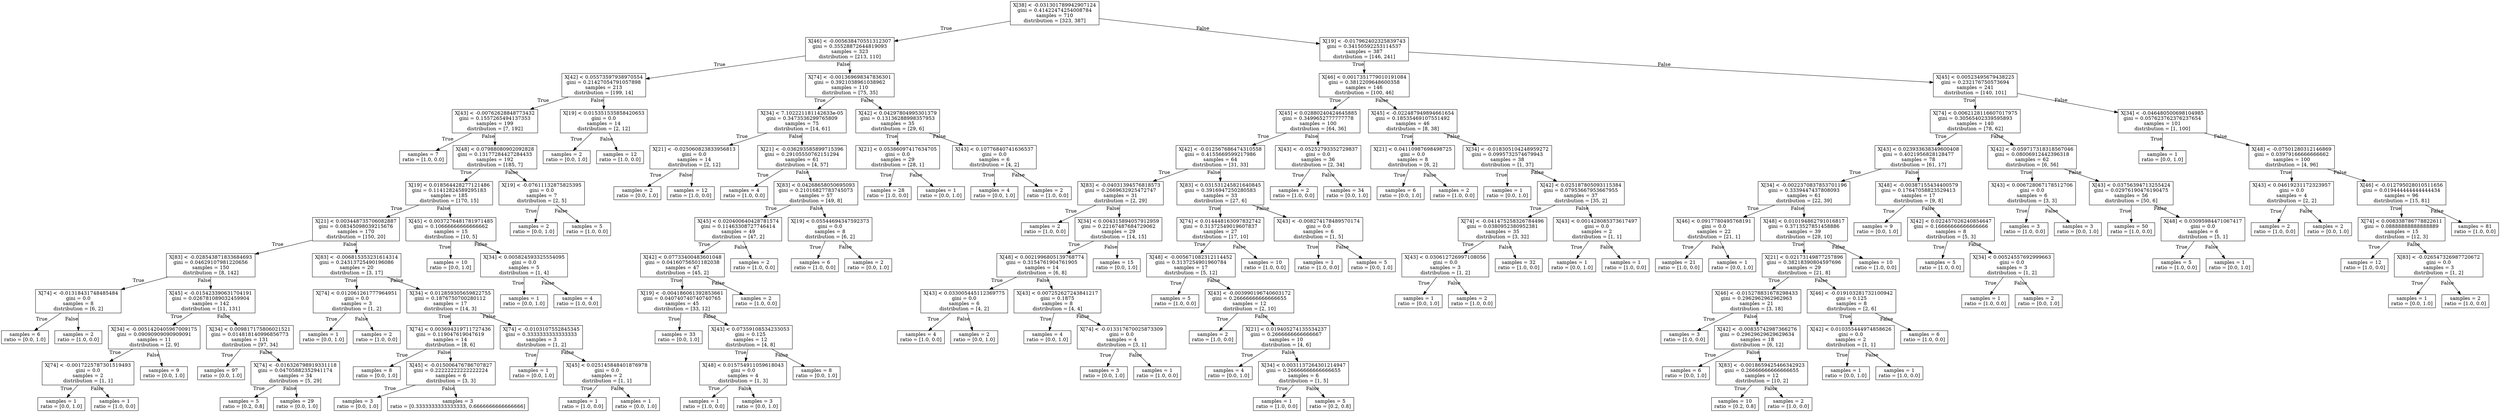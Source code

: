 digraph Tree {
node [shape=box];
9697354961 [label="X[38] < -0.031301789942907124
gini = 0.41422474254008784
samples = 710
distribution = [323, 387]"];
9309500117 [label="X[46] < -0.005638470551312307
gini = 0.35528872644819093
samples = 323
distribution = [213, 110]"];
9697354961 -> 9309500117 [labeldistance=8, labelangle=30, xlabel="True"]
8370987661 [label="X[19] < -0.017962402325839743
gini = 0.34150592253114537
samples = 387
distribution = [146, 241]"];
9697354961 -> 8370987661 [labeldistance=8, labelangle=-30, xlabel="False"]
6320115677 [label="X[42] < 0.05573597938970554
gini = 0.21427054791057898
samples = 213
distribution = [199, 14]"];
9309500117 -> 6320115677 [labeldistance=8, labelangle=30, xlabel="True"]
2699887270 [label="X[74] < -0.001369698347836301
gini = 0.3921038961038962
samples = 110
distribution = [75, 35]"];
9309500117 -> 2699887270 [labeldistance=8, labelangle=-30, xlabel="False"]
5296710795 [label="X[46] < 0.0017351779010191084
gini = 0.3812209648600358
samples = 146
distribution = [100, 46]"];
8370987661 -> 5296710795 [labeldistance=8, labelangle=30, xlabel="True"]
2232285036 [label="X[45] < 0.00523495679438225
gini = 0.232176750573694
samples = 241
distribution = [140, 101]"];
8370987661 -> 2232285036 [labeldistance=8, labelangle=-30, xlabel="False"]
6583444930 [label="X[43] < -0.00762628848773432
gini = 0.1557265494137353
samples = 199
distribution = [7, 192]"];
6320115677 -> 6583444930 [labeldistance=8, labelangle=30, xlabel="True"]
1311570307 [label="X[19] < 0.015351535858420653
gini = 0.0
samples = 14
distribution = [2, 12]"];
6320115677 -> 1311570307 [labeldistance=8, labelangle=-30, xlabel="False"]
8982597239 [label="X[34] < 7.102221181142633e-05
gini = 0.3473536299765809
samples = 75
distribution = [14, 61]"];
2699887270 -> 8982597239 [labeldistance=8, labelangle=30, xlabel="True"]
1955345537 [label="X[42] < 0.04297804995301379
gini = 0.13136288998357953
samples = 35
distribution = [29, 6]"];
2699887270 -> 1955345537 [labeldistance=8, labelangle=-30, xlabel="False"]
8106906538 [label="X[45] < 0.02880240424645885
gini = 0.3499652777777778
samples = 100
distribution = [64, 36]"];
5296710795 -> 8106906538 [labeldistance=8, labelangle=30, xlabel="True"]
7292076361 [label="X[45] < -0.022487949894661654
gini = 0.18535469107551492
samples = 46
distribution = [8, 38]"];
5296710795 -> 7292076361 [labeldistance=8, labelangle=-30, xlabel="False"]
5419627962 [label="X[74] < 0.0062128116607017975
gini = 0.30565402339595893
samples = 140
distribution = [78, 62]"];
2232285036 -> 5419627962 [labeldistance=8, labelangle=30, xlabel="True"]
1116402431 [label="X[34] < -0.046480500698104985
gini = 0.057623762376237654
samples = 101
distribution = [1, 100]"];
2232285036 -> 1116402431 [labeldistance=8, labelangle=-30, xlabel="False"]
5278201677 [label="samples = 7
ratio = [1.0, 0.0]"];
6583444930 -> 5278201677 [labeldistance=8, labelangle=30, xlabel="True"]
9904586976 [label="X[48] < 0.07988080902092828
gini = 0.13177284427284433
samples = 192
distribution = [185, 7]"];
6583444930 -> 9904586976 [labeldistance=8, labelangle=-30, xlabel="False"]
5759234471 [label="samples = 2
ratio = [0.0, 1.0]"];
1311570307 -> 5759234471 [labeldistance=8, labelangle=30, xlabel="True"]
4745927824 [label="samples = 12
ratio = [1.0, 0.0]"];
1311570307 -> 4745927824 [labeldistance=8, labelangle=-30, xlabel="False"]
7271954644 [label="X[21] < -0.025060823833956813
gini = 0.0
samples = 14
distribution = [2, 12]"];
8982597239 -> 7271954644 [labeldistance=8, labelangle=30, xlabel="True"]
1977515194 [label="X[21] < -0.036293585899715396
gini = 0.29105550762151294
samples = 61
distribution = [4, 57]"];
8982597239 -> 1977515194 [labeldistance=8, labelangle=-30, xlabel="False"]
4642197907 [label="X[21] < 0.05386097417634705
gini = 0.0
samples = 29
distribution = [28, 1]"];
1955345537 -> 4642197907 [labeldistance=8, labelangle=30, xlabel="True"]
7049001493 [label="X[43] < 0.10776840741636537
gini = 0.0
samples = 6
distribution = [4, 2]"];
1955345537 -> 7049001493 [labeldistance=8, labelangle=-30, xlabel="False"]
5659161352 [label="X[42] < -0.012567686474310558
gini = 0.4155669599217986
samples = 64
distribution = [31, 33]"];
8106906538 -> 5659161352 [labeldistance=8, labelangle=30, xlabel="True"]
2439622619 [label="X[43] < -0.05252793352729837
gini = 0.0
samples = 36
distribution = [2, 34]"];
8106906538 -> 2439622619 [labeldistance=8, labelangle=-30, xlabel="False"]
3980491761 [label="X[21] < 0.04110987698498725
gini = 0.0
samples = 8
distribution = [6, 2]"];
7292076361 -> 3980491761 [labeldistance=8, labelangle=30, xlabel="True"]
4034047118 [label="X[34] < -0.018305104248959272
gini = 0.0995732574679943
samples = 38
distribution = [1, 37]"];
7292076361 -> 4034047118 [labeldistance=8, labelangle=-30, xlabel="False"]
8055556030 [label="X[43] < 0.023933638349600408
gini = 0.4021956828128477
samples = 78
distribution = [61, 17]"];
5419627962 -> 8055556030 [labeldistance=8, labelangle=30, xlabel="True"]
2982979741 [label="X[42] < -0.059717318318567046
gini = 0.08006912442396318
samples = 62
distribution = [6, 56]"];
5419627962 -> 2982979741 [labeldistance=8, labelangle=-30, xlabel="False"]
9421518487 [label="samples = 1
ratio = [0.0, 1.0]"];
1116402431 -> 9421518487 [labeldistance=8, labelangle=30, xlabel="True"]
8854238082 [label="X[48] < -0.07501280312146869
gini = 0.03979166666666662
samples = 100
distribution = [4, 96]"];
1116402431 -> 8854238082 [labeldistance=8, labelangle=-30, xlabel="False"]
2139027119 [label="X[19] < 0.018564428277121486
gini = 0.11412824589295183
samples = 185
distribution = [170, 15]"];
9904586976 -> 2139027119 [labeldistance=8, labelangle=30, xlabel="True"]
9303285822 [label="X[19] < -0.07611132875825395
gini = 0.0
samples = 7
distribution = [2, 5]"];
9904586976 -> 9303285822 [labeldistance=8, labelangle=-30, xlabel="False"]
9691572571 [label="samples = 2
ratio = [0.0, 1.0]"];
7271954644 -> 9691572571 [labeldistance=8, labelangle=30, xlabel="True"]
6124453431 [label="samples = 12
ratio = [1.0, 0.0]"];
7271954644 -> 6124453431 [labeldistance=8, labelangle=-30, xlabel="False"]
6704841644 [label="samples = 4
ratio = [1.0, 0.0]"];
1977515194 -> 6704841644 [labeldistance=8, labelangle=30, xlabel="True"]
4712367625 [label="X[83] < 0.04268658050695093
gini = 0.21016827783745073
samples = 57
distribution = [49, 8]"];
1977515194 -> 4712367625 [labeldistance=8, labelangle=-30, xlabel="False"]
1546696950 [label="samples = 28
ratio = [1.0, 0.0]"];
4642197907 -> 1546696950 [labeldistance=8, labelangle=30, xlabel="True"]
9333798503 [label="samples = 1
ratio = [0.0, 1.0]"];
4642197907 -> 9333798503 [labeldistance=8, labelangle=-30, xlabel="False"]
4877520294 [label="samples = 4
ratio = [0.0, 1.0]"];
7049001493 -> 4877520294 [labeldistance=8, labelangle=30, xlabel="True"]
6587537178 [label="samples = 2
ratio = [1.0, 0.0]"];
7049001493 -> 6587537178 [labeldistance=8, labelangle=-30, xlabel="False"]
4226113732 [label="X[83] < -0.04031394576818573
gini = 0.2669632925472747
samples = 31
distribution = [2, 29]"];
5659161352 -> 4226113732 [labeldistance=8, labelangle=30, xlabel="True"]
8184602688 [label="X[83] < 0.031531245821640845
gini = 0.3916947250280583
samples = 33
distribution = [27, 6]"];
5659161352 -> 8184602688 [labeldistance=8, labelangle=-30, xlabel="False"]
1594312071 [label="samples = 2
ratio = [1.0, 0.0]"];
2439622619 -> 1594312071 [labeldistance=8, labelangle=30, xlabel="True"]
6288227800 [label="samples = 34
ratio = [0.0, 1.0]"];
2439622619 -> 6288227800 [labeldistance=8, labelangle=-30, xlabel="False"]
5570828113 [label="samples = 6
ratio = [0.0, 1.0]"];
3980491761 -> 5570828113 [labeldistance=8, labelangle=30, xlabel="True"]
7045593274 [label="samples = 2
ratio = [1.0, 0.0]"];
3980491761 -> 7045593274 [labeldistance=8, labelangle=-30, xlabel="False"]
7625464411 [label="samples = 1
ratio = [0.0, 1.0]"];
4034047118 -> 7625464411 [labeldistance=8, labelangle=30, xlabel="True"]
2785736751 [label="X[42] < 0.025187805093115384
gini = 0.07953667953667955
samples = 37
distribution = [35, 2]"];
4034047118 -> 2785736751 [labeldistance=8, labelangle=-30, xlabel="False"]
5510938155 [label="X[34] < -0.0022370837853701196
gini = 0.3339447437808093
samples = 61
distribution = [22, 39]"];
8055556030 -> 5510938155 [labeldistance=8, labelangle=30, xlabel="True"]
6923206003 [label="X[48] < -0.00387155434400579
gini = 0.17647058823529413
samples = 17
distribution = [9, 8]"];
8055556030 -> 6923206003 [labeldistance=8, labelangle=-30, xlabel="False"]
3693985578 [label="X[43] < 0.006728067178512706
gini = 0.0
samples = 6
distribution = [3, 3]"];
2982979741 -> 3693985578 [labeldistance=8, labelangle=30, xlabel="True"]
8612747444 [label="X[43] < 0.03756394713255424
gini = 0.02976190476190475
samples = 56
distribution = [50, 6]"];
2982979741 -> 8612747444 [labeldistance=8, labelangle=-30, xlabel="False"]
4037867512 [label="X[43] < 0.04619231172323957
gini = 0.0
samples = 4
distribution = [2, 2]"];
8854238082 -> 4037867512 [labeldistance=8, labelangle=30, xlabel="True"]
2870403050 [label="X[46] < -0.012795028010511656
gini = 0.019444444444444434
samples = 96
distribution = [15, 81]"];
8854238082 -> 2870403050 [labeldistance=8, labelangle=-30, xlabel="False"]
4783282817 [label="X[21] < 0.003448735706082887
gini = 0.08345098039215676
samples = 170
distribution = [150, 20]"];
2139027119 -> 4783282817 [labeldistance=8, labelangle=30, xlabel="True"]
4776436931 [label="X[45] < 0.0037276481781971485
gini = 0.10666666666666662
samples = 15
distribution = [10, 5]"];
2139027119 -> 4776436931 [labeldistance=8, labelangle=-30, xlabel="False"]
4482141802 [label="samples = 2
ratio = [0.0, 1.0]"];
9303285822 -> 4482141802 [labeldistance=8, labelangle=30, xlabel="True"]
2145921803 [label="samples = 5
ratio = [1.0, 0.0]"];
9303285822 -> 2145921803 [labeldistance=8, labelangle=-30, xlabel="False"]
6493800024 [label="X[45] < 0.020400640428781574
gini = 0.11463308727746414
samples = 49
distribution = [47, 2]"];
4712367625 -> 6493800024 [labeldistance=8, labelangle=30, xlabel="True"]
7597996327 [label="X[19] < 0.05544694347592373
gini = 0.0
samples = 8
distribution = [6, 2]"];
4712367625 -> 7597996327 [labeldistance=8, labelangle=-30, xlabel="False"]
1855256552 [label="samples = 2
ratio = [1.0, 0.0]"];
4226113732 -> 1855256552 [labeldistance=8, labelangle=30, xlabel="True"]
1104906255 [label="X[34] < 0.004315894057912959
gini = 0.22167487684729062
samples = 29
distribution = [14, 15]"];
4226113732 -> 1104906255 [labeldistance=8, labelangle=-30, xlabel="False"]
7852415525 [label="X[74] < 0.014448163097832742
gini = 0.31372549019607837
samples = 27
distribution = [17, 10]"];
8184602688 -> 7852415525 [labeldistance=8, labelangle=30, xlabel="True"]
9123612497 [label="X[43] < -0.008274178489570174
gini = 0.0
samples = 6
distribution = [1, 5]"];
8184602688 -> 9123612497 [labeldistance=8, labelangle=-30, xlabel="False"]
7099469983 [label="X[74] < -0.041475258326784496
gini = 0.0380952380952381
samples = 35
distribution = [3, 32]"];
2785736751 -> 7099469983 [labeldistance=8, labelangle=30, xlabel="True"]
3987248494 [label="X[43] < 0.001428085373617497
gini = 0.0
samples = 2
distribution = [1, 1]"];
2785736751 -> 3987248494 [labeldistance=8, labelangle=-30, xlabel="False"]
6204041308 [label="X[46] < 0.0917780495768191
gini = 0.0
samples = 22
distribution = [21, 1]"];
5510938155 -> 6204041308 [labeldistance=8, labelangle=30, xlabel="True"]
6698759353 [label="X[48] < 0.010194862791016817
gini = 0.3713527851458886
samples = 39
distribution = [29, 10]"];
5510938155 -> 6698759353 [labeldistance=8, labelangle=-30, xlabel="False"]
8588769565 [label="samples = 9
ratio = [0.0, 1.0]"];
6923206003 -> 8588769565 [labeldistance=8, labelangle=30, xlabel="True"]
4518871744 [label="X[42] < 0.022457026240854647
gini = 0.16666666666666666
samples = 8
distribution = [5, 3]"];
6923206003 -> 4518871744 [labeldistance=8, labelangle=-30, xlabel="False"]
4361393222 [label="samples = 3
ratio = [1.0, 0.0]"];
3693985578 -> 4361393222 [labeldistance=8, labelangle=30, xlabel="True"]
2591589823 [label="samples = 3
ratio = [0.0, 1.0]"];
3693985578 -> 2591589823 [labeldistance=8, labelangle=-30, xlabel="False"]
2465576748 [label="samples = 50
ratio = [1.0, 0.0]"];
8612747444 -> 2465576748 [labeldistance=8, labelangle=30, xlabel="True"]
8943866829 [label="X[48] < 0.03095984471067417
gini = 0.0
samples = 6
distribution = [5, 1]"];
8612747444 -> 8943866829 [labeldistance=8, labelangle=-30, xlabel="False"]
7371573279 [label="samples = 2
ratio = [1.0, 0.0]"];
4037867512 -> 7371573279 [labeldistance=8, labelangle=30, xlabel="True"]
6447717367 [label="samples = 2
ratio = [0.0, 1.0]"];
4037867512 -> 6447717367 [labeldistance=8, labelangle=-30, xlabel="False"]
4658080160 [label="X[74] < 0.008338786778822611
gini = 0.08888888888888889
samples = 15
distribution = [12, 3]"];
2870403050 -> 4658080160 [labeldistance=8, labelangle=30, xlabel="True"]
5667181604 [label="samples = 81
ratio = [1.0, 0.0]"];
2870403050 -> 5667181604 [labeldistance=8, labelangle=-30, xlabel="False"]
6882074066 [label="X[83] < -0.028543871833684693
gini = 0.04629107981220656
samples = 150
distribution = [8, 142]"];
4783282817 -> 6882074066 [labeldistance=8, labelangle=30, xlabel="True"]
5972484792 [label="X[83] < -0.006815353231614314
gini = 0.24313725490196086
samples = 20
distribution = [3, 17]"];
4783282817 -> 5972484792 [labeldistance=8, labelangle=-30, xlabel="False"]
4482238042 [label="samples = 10
ratio = [0.0, 1.0]"];
4776436931 -> 4482238042 [labeldistance=8, labelangle=30, xlabel="True"]
9080621072 [label="X[34] < 0.005824593325554095
gini = 0.0
samples = 5
distribution = [1, 4]"];
4776436931 -> 9080621072 [labeldistance=8, labelangle=-30, xlabel="False"]
5033992825 [label="X[42] < 0.07733400483601048
gini = 0.04160756501182038
samples = 47
distribution = [45, 2]"];
6493800024 -> 5033992825 [labeldistance=8, labelangle=30, xlabel="True"]
9462806178 [label="samples = 2
ratio = [1.0, 0.0]"];
6493800024 -> 9462806178 [labeldistance=8, labelangle=-30, xlabel="False"]
3880327491 [label="samples = 6
ratio = [1.0, 0.0]"];
7597996327 -> 3880327491 [labeldistance=8, labelangle=30, xlabel="True"]
6859286614 [label="samples = 2
ratio = [0.0, 1.0]"];
7597996327 -> 6859286614 [labeldistance=8, labelangle=-30, xlabel="False"]
5607762160 [label="X[48] < 0.0021996805139768774
gini = 0.3154761904761905
samples = 14
distribution = [6, 8]"];
1104906255 -> 5607762160 [labeldistance=8, labelangle=30, xlabel="True"]
8285786023 [label="samples = 15
ratio = [0.0, 1.0]"];
1104906255 -> 8285786023 [labeldistance=8, labelangle=-30, xlabel="False"]
7462972995 [label="X[48] < -0.005671082312114452
gini = 0.3137254901960784
samples = 17
distribution = [5, 12]"];
7852415525 -> 7462972995 [labeldistance=8, labelangle=30, xlabel="True"]
7648059419 [label="samples = 10
ratio = [1.0, 0.0]"];
7852415525 -> 7648059419 [labeldistance=8, labelangle=-30, xlabel="False"]
6461974809 [label="samples = 1
ratio = [1.0, 0.0]"];
9123612497 -> 6461974809 [labeldistance=8, labelangle=30, xlabel="True"]
3319936135 [label="samples = 5
ratio = [0.0, 1.0]"];
9123612497 -> 3319936135 [labeldistance=8, labelangle=-30, xlabel="False"]
6928691380 [label="X[43] < 0.030612726997108056
gini = 0.0
samples = 3
distribution = [1, 2]"];
7099469983 -> 6928691380 [labeldistance=8, labelangle=30, xlabel="True"]
6805759868 [label="samples = 32
ratio = [1.0, 0.0]"];
7099469983 -> 6805759868 [labeldistance=8, labelangle=-30, xlabel="False"]
6237376063 [label="samples = 1
ratio = [0.0, 1.0]"];
3987248494 -> 6237376063 [labeldistance=8, labelangle=30, xlabel="True"]
7166868574 [label="samples = 1
ratio = [1.0, 0.0]"];
3987248494 -> 7166868574 [labeldistance=8, labelangle=-30, xlabel="False"]
6923301988 [label="samples = 21
ratio = [1.0, 0.0]"];
6204041308 -> 6923301988 [labeldistance=8, labelangle=30, xlabel="True"]
8868054898 [label="samples = 1
ratio = [0.0, 1.0]"];
6204041308 -> 8868054898 [labeldistance=8, labelangle=-30, xlabel="False"]
5646751885 [label="X[21] < 0.02173149877257896
gini = 0.38218390804597696
samples = 29
distribution = [21, 8]"];
6698759353 -> 5646751885 [labeldistance=8, labelangle=30, xlabel="True"]
9673185158 [label="samples = 10
ratio = [1.0, 0.0]"];
6698759353 -> 9673185158 [labeldistance=8, labelangle=-30, xlabel="False"]
9438411468 [label="samples = 5
ratio = [1.0, 0.0]"];
4518871744 -> 9438411468 [labeldistance=8, labelangle=30, xlabel="True"]
9410288290 [label="X[34] < 0.00524557692999663
gini = 0.0
samples = 3
distribution = [1, 2]"];
4518871744 -> 9410288290 [labeldistance=8, labelangle=-30, xlabel="False"]
8826851692 [label="samples = 5
ratio = [1.0, 0.0]"];
8943866829 -> 8826851692 [labeldistance=8, labelangle=30, xlabel="True"]
5748253283 [label="samples = 1
ratio = [0.0, 1.0]"];
8943866829 -> 5748253283 [labeldistance=8, labelangle=-30, xlabel="False"]
9081544414 [label="samples = 12
ratio = [1.0, 0.0]"];
4658080160 -> 9081544414 [labeldistance=8, labelangle=30, xlabel="True"]
6922713963 [label="X[83] < -0.026547326987720672
gini = 0.0
samples = 3
distribution = [1, 2]"];
4658080160 -> 6922713963 [labeldistance=8, labelangle=-30, xlabel="False"]
8316648259 [label="X[74] < -0.01318431748485484
gini = 0.0
samples = 8
distribution = [6, 2]"];
6882074066 -> 8316648259 [labeldistance=8, labelangle=30, xlabel="True"]
9623534576 [label="X[45] < -0.015423390631704191
gini = 0.026781089032459904
samples = 142
distribution = [11, 131]"];
6882074066 -> 9623534576 [labeldistance=8, labelangle=-30, xlabel="False"]
2125089309 [label="X[74] < 0.012061261777964951
gini = 0.0
samples = 3
distribution = [1, 2]"];
5972484792 -> 2125089309 [labeldistance=8, labelangle=30, xlabel="True"]
8478529823 [label="X[34] < 0.012859305659822755
gini = 0.1876750700280112
samples = 17
distribution = [14, 3]"];
5972484792 -> 8478529823 [labeldistance=8, labelangle=-30, xlabel="False"]
1106456634 [label="samples = 1
ratio = [0.0, 1.0]"];
9080621072 -> 1106456634 [labeldistance=8, labelangle=30, xlabel="True"]
9292791081 [label="samples = 4
ratio = [1.0, 0.0]"];
9080621072 -> 9292791081 [labeldistance=8, labelangle=-30, xlabel="False"]
2140169349 [label="X[19] < -0.004186061392853661
gini = 0.040740740740740765
samples = 45
distribution = [33, 12]"];
5033992825 -> 2140169349 [labeldistance=8, labelangle=30, xlabel="True"]
7161404428 [label="samples = 2
ratio = [1.0, 0.0]"];
5033992825 -> 7161404428 [labeldistance=8, labelangle=-30, xlabel="False"]
7418301077 [label="X[43] < 0.033005445112369775
gini = 0.0
samples = 6
distribution = [4, 2]"];
5607762160 -> 7418301077 [labeldistance=8, labelangle=30, xlabel="True"]
2047905204 [label="X[43] < 0.007252627243841217
gini = 0.1875
samples = 8
distribution = [4, 4]"];
5607762160 -> 2047905204 [labeldistance=8, labelangle=-30, xlabel="False"]
4853479481 [label="samples = 5
ratio = [1.0, 0.0]"];
7462972995 -> 4853479481 [labeldistance=8, labelangle=30, xlabel="True"]
7333678472 [label="X[43] < -0.003990196740603172
gini = 0.26666666666666655
samples = 12
distribution = [2, 10]"];
7462972995 -> 7333678472 [labeldistance=8, labelangle=-30, xlabel="False"]
8531118333 [label="samples = 1
ratio = [0.0, 1.0]"];
6928691380 -> 8531118333 [labeldistance=8, labelangle=30, xlabel="True"]
6242173772 [label="samples = 2
ratio = [1.0, 0.0]"];
6928691380 -> 6242173772 [labeldistance=8, labelangle=-30, xlabel="False"]
3316787198 [label="X[46] < -0.015278831678298433
gini = 0.2962962962962963
samples = 21
distribution = [3, 18]"];
5646751885 -> 3316787198 [labeldistance=8, labelangle=30, xlabel="True"]
2503068227 [label="X[46] < -0.019103281732100942
gini = 0.125
samples = 8
distribution = [2, 6]"];
5646751885 -> 2503068227 [labeldistance=8, labelangle=-30, xlabel="False"]
4070964768 [label="samples = 1
ratio = [1.0, 0.0]"];
9410288290 -> 4070964768 [labeldistance=8, labelangle=30, xlabel="True"]
9916336966 [label="samples = 2
ratio = [0.0, 1.0]"];
9410288290 -> 9916336966 [labeldistance=8, labelangle=-30, xlabel="False"]
5418232833 [label="samples = 1
ratio = [0.0, 1.0]"];
6922713963 -> 5418232833 [labeldistance=8, labelangle=30, xlabel="True"]
8949781901 [label="samples = 2
ratio = [1.0, 0.0]"];
6922713963 -> 8949781901 [labeldistance=8, labelangle=-30, xlabel="False"]
3849232839 [label="samples = 6
ratio = [0.0, 1.0]"];
8316648259 -> 3849232839 [labeldistance=8, labelangle=30, xlabel="True"]
5871743247 [label="samples = 2
ratio = [1.0, 0.0]"];
8316648259 -> 5871743247 [labeldistance=8, labelangle=-30, xlabel="False"]
3376077463 [label="X[34] < -0.0051420405967009175
gini = 0.09090909090909091
samples = 11
distribution = [2, 9]"];
9623534576 -> 3376077463 [labeldistance=8, labelangle=30, xlabel="True"]
6464693977 [label="X[34] < 0.009817175806021521
gini = 0.014818140996856773
samples = 131
distribution = [97, 34]"];
9623534576 -> 6464693977 [labeldistance=8, labelangle=-30, xlabel="False"]
1041531046 [label="samples = 1
ratio = [0.0, 1.0]"];
2125089309 -> 1041531046 [labeldistance=8, labelangle=30, xlabel="True"]
4882343658 [label="samples = 2
ratio = [1.0, 0.0]"];
2125089309 -> 4882343658 [labeldistance=8, labelangle=-30, xlabel="False"]
3343292475 [label="X[74] < 0.003694319711727436
gini = 0.119047619047619
samples = 14
distribution = [8, 6]"];
8478529823 -> 3343292475 [labeldistance=8, labelangle=30, xlabel="True"]
8879525611 [label="X[74] < -0.0103107552845345
gini = 0.3333333333333333
samples = 3
distribution = [1, 2]"];
8478529823 -> 8879525611 [labeldistance=8, labelangle=-30, xlabel="False"]
6642201119 [label="samples = 33
ratio = [0.0, 1.0]"];
2140169349 -> 6642201119 [labeldistance=8, labelangle=30, xlabel="True"]
3196545325 [label="X[43] < 0.07359108534233053
gini = 0.125
samples = 12
distribution = [4, 8]"];
2140169349 -> 3196545325 [labeldistance=8, labelangle=-30, xlabel="False"]
2825989011 [label="samples = 4
ratio = [1.0, 0.0]"];
7418301077 -> 2825989011 [labeldistance=8, labelangle=30, xlabel="True"]
7519578899 [label="samples = 2
ratio = [0.0, 1.0]"];
7418301077 -> 7519578899 [labeldistance=8, labelangle=-30, xlabel="False"]
9805620900 [label="samples = 4
ratio = [0.0, 1.0]"];
2047905204 -> 9805620900 [labeldistance=8, labelangle=30, xlabel="True"]
4643576871 [label="X[74] < -0.013317670025873309
gini = 0.0
samples = 4
distribution = [3, 1]"];
2047905204 -> 4643576871 [labeldistance=8, labelangle=-30, xlabel="False"]
8033702319 [label="samples = 2
ratio = [1.0, 0.0]"];
7333678472 -> 8033702319 [labeldistance=8, labelangle=30, xlabel="True"]
7533932947 [label="X[21] < 0.019405274135534237
gini = 0.2666666666666667
samples = 10
distribution = [4, 6]"];
7333678472 -> 7533932947 [labeldistance=8, labelangle=-30, xlabel="False"]
3792347639 [label="samples = 3
ratio = [1.0, 0.0]"];
3316787198 -> 3792347639 [labeldistance=8, labelangle=30, xlabel="True"]
3799264931 [label="X[42] < -0.00835742987366276
gini = 0.29629629629629634
samples = 18
distribution = [6, 12]"];
3316787198 -> 3799264931 [labeldistance=8, labelangle=-30, xlabel="False"]
5837082260 [label="X[42] < 0.010355444974858626
gini = 0.0
samples = 2
distribution = [1, 1]"];
2503068227 -> 5837082260 [labeldistance=8, labelangle=30, xlabel="True"]
3875303857 [label="samples = 6
ratio = [1.0, 0.0]"];
2503068227 -> 3875303857 [labeldistance=8, labelangle=-30, xlabel="False"]
3597724331 [label="X[74] < -0.0017225787301519493
gini = 0.0
samples = 2
distribution = [1, 1]"];
3376077463 -> 3597724331 [labeldistance=8, labelangle=30, xlabel="True"]
8377088167 [label="samples = 9
ratio = [0.0, 1.0]"];
3376077463 -> 8377088167 [labeldistance=8, labelangle=-30, xlabel="False"]
9986353481 [label="samples = 97
ratio = [0.0, 1.0]"];
6464693977 -> 9986353481 [labeldistance=8, labelangle=30, xlabel="True"]
2188332531 [label="X[74] < -0.016326798919331118
gini = 0.04705882352941174
samples = 34
distribution = [5, 29]"];
6464693977 -> 2188332531 [labeldistance=8, labelangle=-30, xlabel="False"]
5931025271 [label="samples = 8
ratio = [0.0, 1.0]"];
3343292475 -> 5931025271 [labeldistance=8, labelangle=30, xlabel="True"]
1547374338 [label="X[45] < -0.015006476786707827
gini = 0.22222222222222224
samples = 6
distribution = [3, 3]"];
3343292475 -> 1547374338 [labeldistance=8, labelangle=-30, xlabel="False"]
9155819200 [label="samples = 1
ratio = [0.0, 1.0]"];
8879525611 -> 9155819200 [labeldistance=8, labelangle=30, xlabel="True"]
5736462531 [label="X[45] < 0.025145848401876978
gini = 0.0
samples = 2
distribution = [1, 1]"];
8879525611 -> 5736462531 [labeldistance=8, labelangle=-30, xlabel="False"]
3476426797 [label="X[48] < 0.015754911059618043
gini = 0.0
samples = 4
distribution = [1, 3]"];
3196545325 -> 3476426797 [labeldistance=8, labelangle=30, xlabel="True"]
2094024844 [label="samples = 8
ratio = [0.0, 1.0]"];
3196545325 -> 2094024844 [labeldistance=8, labelangle=-30, xlabel="False"]
2960488639 [label="samples = 3
ratio = [0.0, 1.0]"];
4643576871 -> 2960488639 [labeldistance=8, labelangle=30, xlabel="True"]
8737025391 [label="samples = 1
ratio = [1.0, 0.0]"];
4643576871 -> 8737025391 [labeldistance=8, labelangle=-30, xlabel="False"]
3691864041 [label="samples = 4
ratio = [0.0, 1.0]"];
7533932947 -> 3691864041 [labeldistance=8, labelangle=30, xlabel="True"]
6474354351 [label="X[34] < 0.0031137264301214947
gini = 0.26666666666666655
samples = 6
distribution = [1, 5]"];
7533932947 -> 6474354351 [labeldistance=8, labelangle=-30, xlabel="False"]
4239406957 [label="samples = 6
ratio = [0.0, 1.0]"];
3799264931 -> 4239406957 [labeldistance=8, labelangle=30, xlabel="True"]
5078551333 [label="X[83] < -0.0018659425466342923
gini = 0.26666666666666655
samples = 12
distribution = [10, 2]"];
3799264931 -> 5078551333 [labeldistance=8, labelangle=-30, xlabel="False"]
6231117883 [label="samples = 1
ratio = [0.0, 1.0]"];
5837082260 -> 6231117883 [labeldistance=8, labelangle=30, xlabel="True"]
8299146480 [label="samples = 1
ratio = [1.0, 0.0]"];
5837082260 -> 8299146480 [labeldistance=8, labelangle=-30, xlabel="False"]
7393195616 [label="samples = 1
ratio = [0.0, 1.0]"];
3597724331 -> 7393195616 [labeldistance=8, labelangle=30, xlabel="True"]
4633987776 [label="samples = 1
ratio = [1.0, 0.0]"];
3597724331 -> 4633987776 [labeldistance=8, labelangle=-30, xlabel="False"]
5310195918 [label="samples = 5
ratio = [0.2, 0.8]"];
2188332531 -> 5310195918 [labeldistance=8, labelangle=30, xlabel="True"]
4311931853 [label="samples = 29
ratio = [0.0, 1.0]"];
2188332531 -> 4311931853 [labeldistance=8, labelangle=-30, xlabel="False"]
6618926823 [label="samples = 3
ratio = [0.0, 1.0]"];
1547374338 -> 6618926823 [labeldistance=8, labelangle=30, xlabel="True"]
4696689457 [label="samples = 3
ratio = [0.3333333333333333, 0.6666666666666666]"];
1547374338 -> 4696689457 [labeldistance=8, labelangle=-30, xlabel="False"]
4993808565 [label="samples = 1
ratio = [1.0, 0.0]"];
5736462531 -> 4993808565 [labeldistance=8, labelangle=30, xlabel="True"]
4713453204 [label="samples = 1
ratio = [0.0, 1.0]"];
5736462531 -> 4713453204 [labeldistance=8, labelangle=-30, xlabel="False"]
8339176912 [label="samples = 1
ratio = [1.0, 0.0]"];
3476426797 -> 8339176912 [labeldistance=8, labelangle=30, xlabel="True"]
9597198563 [label="samples = 3
ratio = [0.0, 1.0]"];
3476426797 -> 9597198563 [labeldistance=8, labelangle=-30, xlabel="False"]
9922723063 [label="samples = 1
ratio = [1.0, 0.0]"];
6474354351 -> 9922723063 [labeldistance=8, labelangle=30, xlabel="True"]
2227193073 [label="samples = 5
ratio = [0.2, 0.8]"];
6474354351 -> 2227193073 [labeldistance=8, labelangle=-30, xlabel="False"]
9677466102 [label="samples = 10
ratio = [0.2, 0.8]"];
5078551333 -> 9677466102 [labeldistance=8, labelangle=30, xlabel="True"]
1654477195 [label="samples = 2
ratio = [1.0, 0.0]"];
5078551333 -> 1654477195 [labeldistance=8, labelangle=-30, xlabel="False"]
}